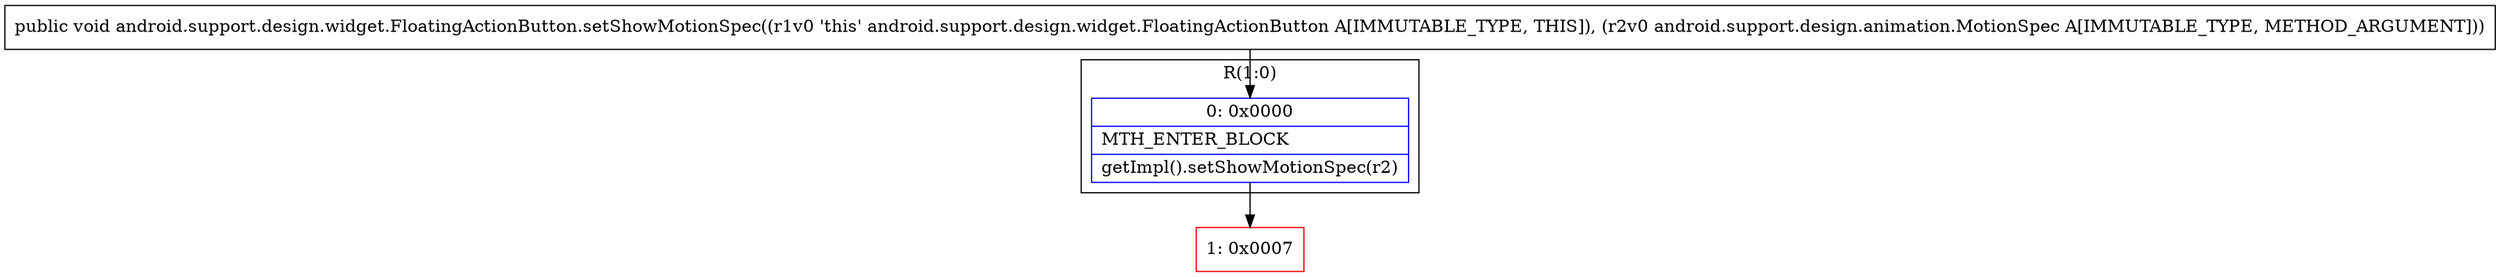 digraph "CFG forandroid.support.design.widget.FloatingActionButton.setShowMotionSpec(Landroid\/support\/design\/animation\/MotionSpec;)V" {
subgraph cluster_Region_1122433578 {
label = "R(1:0)";
node [shape=record,color=blue];
Node_0 [shape=record,label="{0\:\ 0x0000|MTH_ENTER_BLOCK\l|getImpl().setShowMotionSpec(r2)\l}"];
}
Node_1 [shape=record,color=red,label="{1\:\ 0x0007}"];
MethodNode[shape=record,label="{public void android.support.design.widget.FloatingActionButton.setShowMotionSpec((r1v0 'this' android.support.design.widget.FloatingActionButton A[IMMUTABLE_TYPE, THIS]), (r2v0 android.support.design.animation.MotionSpec A[IMMUTABLE_TYPE, METHOD_ARGUMENT])) }"];
MethodNode -> Node_0;
Node_0 -> Node_1;
}

